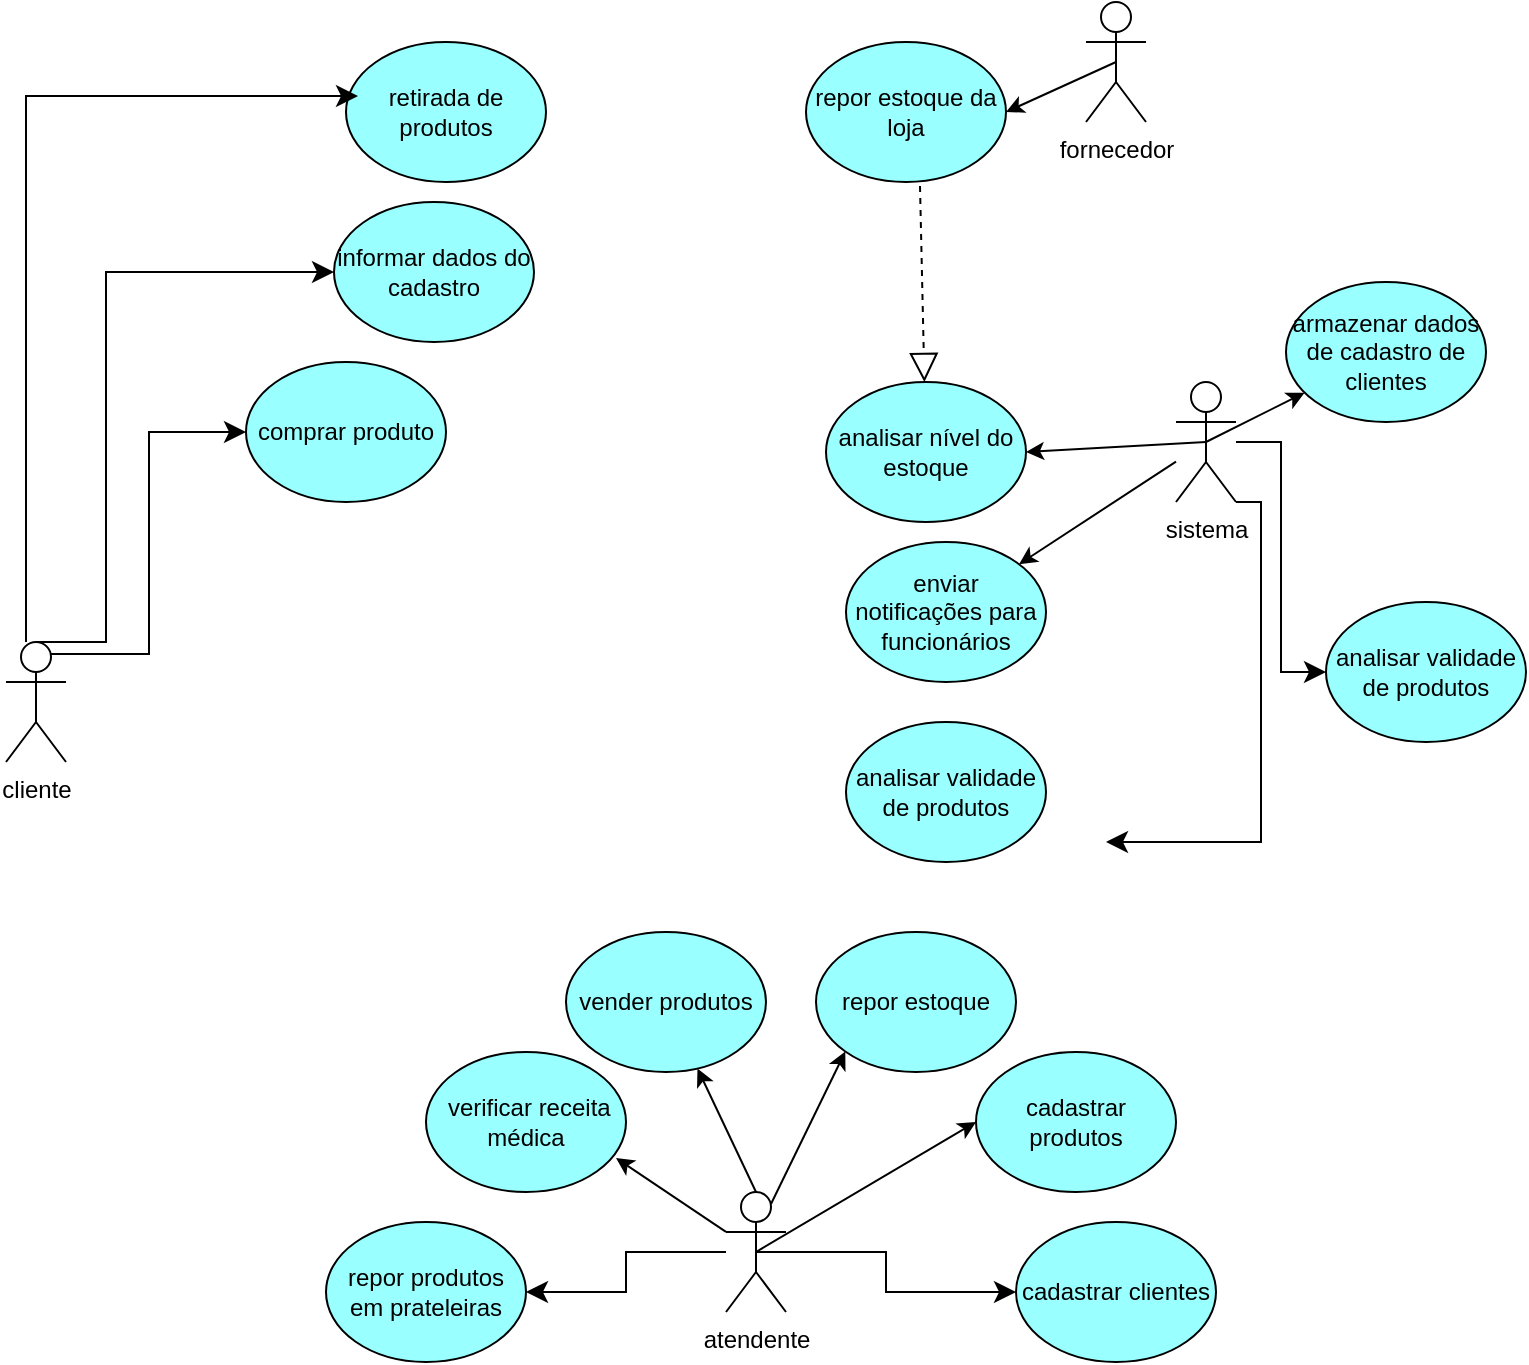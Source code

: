 <mxfile version="26.1.3" pages="2">
  <diagram name="Página-1" id="D3tnb2ox6H-AP5U4vuEf">
    <mxGraphModel dx="1426" dy="1950" grid="1" gridSize="10" guides="1" tooltips="1" connect="1" arrows="1" fold="1" page="1" pageScale="1" pageWidth="827" pageHeight="1169" math="0" shadow="0">
      <root>
        <mxCell id="0" />
        <mxCell id="1" parent="0" />
        <mxCell id="rVzyKmD2K89AZ_dwAiuH-1" value="comprar produto" style="ellipse;whiteSpace=wrap;html=1;fillColor=#99FFFF;" vertex="1" parent="1">
          <mxGeometry x="270" y="120" width="100" height="70" as="geometry" />
        </mxCell>
        <mxCell id="rVzyKmD2K89AZ_dwAiuH-2" value="cadastrar produtos" style="ellipse;whiteSpace=wrap;html=1;fillColor=#99FFFF;" vertex="1" parent="1">
          <mxGeometry x="635" y="465" width="100" height="70" as="geometry" />
        </mxCell>
        <mxCell id="rVzyKmD2K89AZ_dwAiuH-4" value="repor estoque da loja" style="ellipse;whiteSpace=wrap;html=1;fillColor=#99FFFF;" vertex="1" parent="1">
          <mxGeometry x="550" y="-40" width="100" height="70" as="geometry" />
        </mxCell>
        <mxCell id="rVzyKmD2K89AZ_dwAiuH-5" value="enviar notificações para funcionários" style="ellipse;whiteSpace=wrap;html=1;fillColor=#99FFFF;" vertex="1" parent="1">
          <mxGeometry x="570" y="210" width="100" height="70" as="geometry" />
        </mxCell>
        <mxCell id="rVzyKmD2K89AZ_dwAiuH-6" value="analisar nível do estoque" style="ellipse;whiteSpace=wrap;html=1;fillColor=#99FFFF;" vertex="1" parent="1">
          <mxGeometry x="560" y="130" width="100" height="70" as="geometry" />
        </mxCell>
        <mxCell id="rVzyKmD2K89AZ_dwAiuH-7" value="analisar validade de produtos" style="ellipse;whiteSpace=wrap;html=1;fillColor=#99FFFF;" vertex="1" parent="1">
          <mxGeometry x="810" y="240" width="100" height="70" as="geometry" />
        </mxCell>
        <mxCell id="rVzyKmD2K89AZ_dwAiuH-8" value="informar dados do cadastro" style="ellipse;whiteSpace=wrap;html=1;fillColor=#99FFFF;" vertex="1" parent="1">
          <mxGeometry x="314" y="40" width="100" height="70" as="geometry" />
        </mxCell>
        <mxCell id="rVzyKmD2K89AZ_dwAiuH-9" value="repor estoque" style="ellipse;whiteSpace=wrap;html=1;fillColor=#99FFFF;" vertex="1" parent="1">
          <mxGeometry x="555" y="405" width="100" height="70" as="geometry" />
        </mxCell>
        <mxCell id="rVzyKmD2K89AZ_dwAiuH-10" value="armazenar dados de cadastro de clientes" style="ellipse;whiteSpace=wrap;html=1;fillColor=#99FFFF;" vertex="1" parent="1">
          <mxGeometry x="790" y="80" width="100" height="70" as="geometry" />
        </mxCell>
        <mxCell id="rVzyKmD2K89AZ_dwAiuH-11" value="&amp;nbsp;verificar receita médica" style="ellipse;whiteSpace=wrap;html=1;fillColor=#99FFFF;" vertex="1" parent="1">
          <mxGeometry x="360" y="465" width="100" height="70" as="geometry" />
        </mxCell>
        <mxCell id="rVzyKmD2K89AZ_dwAiuH-12" value="vender produtos" style="ellipse;whiteSpace=wrap;html=1;fillColor=#99FFFF;" vertex="1" parent="1">
          <mxGeometry x="430" y="405" width="100" height="70" as="geometry" />
        </mxCell>
        <mxCell id="rVzyKmD2K89AZ_dwAiuH-13" value="cadastrar clientes" style="ellipse;whiteSpace=wrap;html=1;fillColor=#99FFFF;" vertex="1" parent="1">
          <mxGeometry x="655" y="550" width="100" height="70" as="geometry" />
        </mxCell>
        <mxCell id="rVzyKmD2K89AZ_dwAiuH-14" value="repor produtos em prateleiras" style="ellipse;whiteSpace=wrap;html=1;fillColor=#99FFFF;" vertex="1" parent="1">
          <mxGeometry x="310" y="550" width="100" height="70" as="geometry" />
        </mxCell>
        <mxCell id="rVzyKmD2K89AZ_dwAiuH-15" value="retirada de produtos" style="ellipse;whiteSpace=wrap;html=1;fillColor=#99FFFF;" vertex="1" parent="1">
          <mxGeometry x="320" y="-40" width="100" height="70" as="geometry" />
        </mxCell>
        <mxCell id="rVzyKmD2K89AZ_dwAiuH-18" value="" style="endArrow=classic;html=1;rounded=0;" edge="1" parent="1" source="rVzyKmD2K89AZ_dwAiuH-34" target="rVzyKmD2K89AZ_dwAiuH-5">
          <mxGeometry width="50" height="50" relative="1" as="geometry">
            <mxPoint x="650" y="290" as="sourcePoint" />
            <mxPoint x="700" y="240" as="targetPoint" />
          </mxGeometry>
        </mxCell>
        <mxCell id="rVzyKmD2K89AZ_dwAiuH-20" value="" style="endArrow=classic;html=1;rounded=0;exitX=0.5;exitY=0.5;exitDx=0;exitDy=0;exitPerimeter=0;entryX=1;entryY=0.5;entryDx=0;entryDy=0;" edge="1" parent="1" source="rVzyKmD2K89AZ_dwAiuH-34" target="rVzyKmD2K89AZ_dwAiuH-6">
          <mxGeometry width="50" height="50" relative="1" as="geometry">
            <mxPoint x="630" y="130" as="sourcePoint" />
            <mxPoint x="680" y="80" as="targetPoint" />
          </mxGeometry>
        </mxCell>
        <mxCell id="rVzyKmD2K89AZ_dwAiuH-21" value="" style="endArrow=classic;html=1;rounded=0;exitX=0.5;exitY=0;exitDx=0;exitDy=0;exitPerimeter=0;" edge="1" parent="1" source="rVzyKmD2K89AZ_dwAiuH-32" target="rVzyKmD2K89AZ_dwAiuH-12">
          <mxGeometry width="50" height="50" relative="1" as="geometry">
            <mxPoint x="345" y="430" as="sourcePoint" />
            <mxPoint x="520" y="475" as="targetPoint" />
          </mxGeometry>
        </mxCell>
        <mxCell id="rVzyKmD2K89AZ_dwAiuH-24" value="" style="endArrow=classic;html=1;rounded=0;entryX=0.95;entryY=0.757;entryDx=0;entryDy=0;entryPerimeter=0;" edge="1" parent="1" source="rVzyKmD2K89AZ_dwAiuH-32" target="rVzyKmD2K89AZ_dwAiuH-11">
          <mxGeometry width="50" height="50" relative="1" as="geometry">
            <mxPoint x="400" y="415" as="sourcePoint" />
            <mxPoint x="450" y="365" as="targetPoint" />
          </mxGeometry>
        </mxCell>
        <mxCell id="rVzyKmD2K89AZ_dwAiuH-26" value="" style="endArrow=classic;html=1;rounded=0;exitX=0.75;exitY=0.1;exitDx=0;exitDy=0;exitPerimeter=0;entryX=0;entryY=1;entryDx=0;entryDy=0;" edge="1" parent="1" source="rVzyKmD2K89AZ_dwAiuH-32" target="rVzyKmD2K89AZ_dwAiuH-9">
          <mxGeometry width="50" height="50" relative="1" as="geometry">
            <mxPoint x="570" y="415" as="sourcePoint" />
            <mxPoint x="620" y="365" as="targetPoint" />
          </mxGeometry>
        </mxCell>
        <mxCell id="rVzyKmD2K89AZ_dwAiuH-29" value="cliente" style="shape=umlActor;verticalLabelPosition=bottom;verticalAlign=top;html=1;outlineConnect=0;" vertex="1" parent="1">
          <mxGeometry x="150" y="260" width="30" height="60" as="geometry" />
        </mxCell>
        <mxCell id="rVzyKmD2K89AZ_dwAiuH-32" value="atendente" style="shape=umlActor;verticalLabelPosition=bottom;verticalAlign=top;html=1;outlineConnect=0;" vertex="1" parent="1">
          <mxGeometry x="510" y="535" width="30" height="60" as="geometry" />
        </mxCell>
        <mxCell id="rVzyKmD2K89AZ_dwAiuH-34" value="sistema" style="shape=umlActor;verticalLabelPosition=bottom;verticalAlign=top;html=1;outlineConnect=0;" vertex="1" parent="1">
          <mxGeometry x="735" y="130" width="30" height="60" as="geometry" />
        </mxCell>
        <mxCell id="rVzyKmD2K89AZ_dwAiuH-35" value="fornecedor" style="shape=umlActor;verticalLabelPosition=bottom;verticalAlign=top;html=1;outlineConnect=0;" vertex="1" parent="1">
          <mxGeometry x="690" y="-60" width="30" height="60" as="geometry" />
        </mxCell>
        <mxCell id="rVzyKmD2K89AZ_dwAiuH-37" value="" style="endArrow=classic;html=1;rounded=0;exitX=0.5;exitY=0.5;exitDx=0;exitDy=0;exitPerimeter=0;" edge="1" parent="1" source="rVzyKmD2K89AZ_dwAiuH-34" target="rVzyKmD2K89AZ_dwAiuH-10">
          <mxGeometry width="50" height="50" relative="1" as="geometry">
            <mxPoint x="820" y="220" as="sourcePoint" />
            <mxPoint x="870" y="170" as="targetPoint" />
          </mxGeometry>
        </mxCell>
        <mxCell id="rVzyKmD2K89AZ_dwAiuH-38" value="" style="endArrow=classic;html=1;rounded=0;exitX=0.5;exitY=0.5;exitDx=0;exitDy=0;exitPerimeter=0;entryX=1;entryY=0.5;entryDx=0;entryDy=0;" edge="1" parent="1" source="rVzyKmD2K89AZ_dwAiuH-35" target="rVzyKmD2K89AZ_dwAiuH-4">
          <mxGeometry width="50" height="50" relative="1" as="geometry">
            <mxPoint x="670" y="-150" as="sourcePoint" />
            <mxPoint x="720" y="-200" as="targetPoint" />
          </mxGeometry>
        </mxCell>
        <mxCell id="rVzyKmD2K89AZ_dwAiuH-39" value="" style="endArrow=classic;html=1;rounded=0;exitX=0.5;exitY=0.5;exitDx=0;exitDy=0;exitPerimeter=0;entryX=0;entryY=0.5;entryDx=0;entryDy=0;" edge="1" parent="1" source="rVzyKmD2K89AZ_dwAiuH-32" target="rVzyKmD2K89AZ_dwAiuH-2">
          <mxGeometry width="50" height="50" relative="1" as="geometry">
            <mxPoint x="715" y="485" as="sourcePoint" />
            <mxPoint x="765" y="435" as="targetPoint" />
          </mxGeometry>
        </mxCell>
        <mxCell id="rVzyKmD2K89AZ_dwAiuH-42" value="" style="edgeStyle=elbowEdgeStyle;elbow=horizontal;endArrow=classic;html=1;curved=0;rounded=0;endSize=8;startSize=8;exitX=0.75;exitY=0.1;exitDx=0;exitDy=0;exitPerimeter=0;entryX=0;entryY=0.5;entryDx=0;entryDy=0;" edge="1" parent="1" source="rVzyKmD2K89AZ_dwAiuH-29" target="rVzyKmD2K89AZ_dwAiuH-1">
          <mxGeometry width="50" height="50" relative="1" as="geometry">
            <mxPoint x="390" y="260" as="sourcePoint" />
            <mxPoint x="280" y="230" as="targetPoint" />
          </mxGeometry>
        </mxCell>
        <mxCell id="rVzyKmD2K89AZ_dwAiuH-43" value="" style="edgeStyle=elbowEdgeStyle;elbow=horizontal;endArrow=classic;html=1;curved=0;rounded=0;endSize=8;startSize=8;exitX=0.5;exitY=0;exitDx=0;exitDy=0;exitPerimeter=0;entryX=0;entryY=0.5;entryDx=0;entryDy=0;" edge="1" parent="1" source="rVzyKmD2K89AZ_dwAiuH-29" target="rVzyKmD2K89AZ_dwAiuH-8">
          <mxGeometry width="50" height="50" relative="1" as="geometry">
            <mxPoint x="390" y="260" as="sourcePoint" />
            <mxPoint x="440" y="210" as="targetPoint" />
            <Array as="points">
              <mxPoint x="200" y="160" />
            </Array>
          </mxGeometry>
        </mxCell>
        <mxCell id="rVzyKmD2K89AZ_dwAiuH-44" value="" style="edgeStyle=elbowEdgeStyle;elbow=horizontal;endArrow=classic;html=1;curved=0;rounded=0;endSize=8;startSize=8;entryX=0.06;entryY=0.386;entryDx=0;entryDy=0;entryPerimeter=0;" edge="1" parent="1" source="rVzyKmD2K89AZ_dwAiuH-29" target="rVzyKmD2K89AZ_dwAiuH-15">
          <mxGeometry width="50" height="50" relative="1" as="geometry">
            <mxPoint x="390" y="260" as="sourcePoint" />
            <mxPoint x="440" y="210" as="targetPoint" />
            <Array as="points">
              <mxPoint x="160" y="160" />
            </Array>
          </mxGeometry>
        </mxCell>
        <mxCell id="rVzyKmD2K89AZ_dwAiuH-45" value="" style="endArrow=block;dashed=1;endFill=0;endSize=12;html=1;rounded=0;exitX=0.57;exitY=1.029;exitDx=0;exitDy=0;exitPerimeter=0;" edge="1" parent="1" source="rVzyKmD2K89AZ_dwAiuH-4" target="rVzyKmD2K89AZ_dwAiuH-6">
          <mxGeometry width="160" relative="1" as="geometry">
            <mxPoint x="330" y="250" as="sourcePoint" />
            <mxPoint x="490" y="250" as="targetPoint" />
          </mxGeometry>
        </mxCell>
        <mxCell id="I2Ougg5PVnbXR1l1IL3P-1" value="" style="edgeStyle=elbowEdgeStyle;elbow=horizontal;endArrow=classic;html=1;curved=0;rounded=0;endSize=8;startSize=8;entryX=0;entryY=0.5;entryDx=0;entryDy=0;" edge="1" parent="1" source="rVzyKmD2K89AZ_dwAiuH-34" target="rVzyKmD2K89AZ_dwAiuH-7">
          <mxGeometry width="50" height="50" relative="1" as="geometry">
            <mxPoint x="750" y="260" as="sourcePoint" />
            <mxPoint x="820" y="290" as="targetPoint" />
          </mxGeometry>
        </mxCell>
        <mxCell id="I2Ougg5PVnbXR1l1IL3P-2" value="" style="edgeStyle=elbowEdgeStyle;elbow=horizontal;endArrow=classic;html=1;curved=0;rounded=0;endSize=8;startSize=8;exitX=0.5;exitY=0.5;exitDx=0;exitDy=0;exitPerimeter=0;entryX=0;entryY=0.5;entryDx=0;entryDy=0;" edge="1" parent="1" source="rVzyKmD2K89AZ_dwAiuH-32" target="rVzyKmD2K89AZ_dwAiuH-13">
          <mxGeometry width="50" height="50" relative="1" as="geometry">
            <mxPoint x="610" y="595" as="sourcePoint" />
            <mxPoint x="660" y="545" as="targetPoint" />
          </mxGeometry>
        </mxCell>
        <mxCell id="I2Ougg5PVnbXR1l1IL3P-3" value="" style="edgeStyle=elbowEdgeStyle;elbow=horizontal;endArrow=classic;html=1;curved=0;rounded=0;endSize=8;startSize=8;entryX=1;entryY=0.5;entryDx=0;entryDy=0;" edge="1" parent="1" source="rVzyKmD2K89AZ_dwAiuH-32" target="rVzyKmD2K89AZ_dwAiuH-14">
          <mxGeometry width="50" height="50" relative="1" as="geometry">
            <mxPoint x="450" y="590" as="sourcePoint" />
            <mxPoint x="410" y="610" as="targetPoint" />
          </mxGeometry>
        </mxCell>
        <mxCell id="oGDPo4GJHQUXMuWUR35K-1" value="" style="edgeStyle=elbowEdgeStyle;elbow=horizontal;endArrow=classic;html=1;curved=0;rounded=0;endSize=8;startSize=8;exitX=1;exitY=1;exitDx=0;exitDy=0;exitPerimeter=0;" edge="1" parent="1" source="rVzyKmD2K89AZ_dwAiuH-34">
          <mxGeometry width="50" height="50" relative="1" as="geometry">
            <mxPoint x="772.5" y="200" as="sourcePoint" />
            <mxPoint x="700" y="360" as="targetPoint" />
            <Array as="points">
              <mxPoint x="777.5" y="400" />
            </Array>
          </mxGeometry>
        </mxCell>
        <mxCell id="oGDPo4GJHQUXMuWUR35K-2" value="analisar validade de produtos" style="ellipse;whiteSpace=wrap;html=1;fillColor=#99FFFF;" vertex="1" parent="1">
          <mxGeometry x="570" y="300" width="100" height="70" as="geometry" />
        </mxCell>
      </root>
    </mxGraphModel>
  </diagram>
  <diagram id="jsxP40UR1Nhzn40S-KiR" name="Página-2">
    <mxGraphModel dx="1426" dy="781" grid="1" gridSize="10" guides="1" tooltips="1" connect="1" arrows="1" fold="1" page="1" pageScale="1" pageWidth="827" pageHeight="1169" math="0" shadow="0">
      <root>
        <mxCell id="0" />
        <mxCell id="1" parent="0" />
        <mxCell id="EJwu-LyOwJhKZdO7Sxwc-1" value="Cliente" style="swimlane;fontStyle=1;align=center;verticalAlign=top;childLayout=stackLayout;horizontal=1;startSize=26;horizontalStack=0;resizeParent=1;resizeParentMax=0;resizeLast=0;collapsible=1;marginBottom=0;whiteSpace=wrap;html=1;" vertex="1" parent="1">
          <mxGeometry x="30" y="60" width="190" height="228" as="geometry" />
        </mxCell>
        <mxCell id="EJwu-LyOwJhKZdO7Sxwc-2" value="+ nome&lt;span style=&quot;background-color: transparent; color: light-dark(rgb(0, 0, 0), rgb(255, 255, 255));&quot;&gt;: string&lt;/span&gt;&lt;div&gt;+ email: strings&lt;/div&gt;&lt;div&gt;+ número:&amp;nbsp;&lt;/div&gt;&lt;div&gt;+ cpf: string&lt;/div&gt;&lt;div&gt;&lt;br&gt;&lt;div&gt;&lt;span style=&quot;background-color: transparent; color: light-dark(rgb(0, 0, 0), rgb(255, 255, 255));&quot;&gt;&lt;br&gt;&lt;/span&gt;&lt;/div&gt;&lt;/div&gt;" style="text;strokeColor=none;fillColor=none;align=left;verticalAlign=top;spacingLeft=4;spacingRight=4;overflow=hidden;rotatable=0;points=[[0,0.5],[1,0.5]];portConstraint=eastwest;whiteSpace=wrap;html=1;" vertex="1" parent="EJwu-LyOwJhKZdO7Sxwc-1">
          <mxGeometry y="26" width="190" height="84" as="geometry" />
        </mxCell>
        <mxCell id="EJwu-LyOwJhKZdO7Sxwc-3" value="" style="line;strokeWidth=1;fillColor=none;align=left;verticalAlign=middle;spacingTop=-1;spacingLeft=3;spacingRight=3;rotatable=0;labelPosition=right;points=[];portConstraint=eastwest;strokeColor=inherit;" vertex="1" parent="EJwu-LyOwJhKZdO7Sxwc-1">
          <mxGeometry y="110" width="190" height="8" as="geometry" />
        </mxCell>
        <mxCell id="EJwu-LyOwJhKZdO7Sxwc-4" value="+ comprarProduto():&amp;nbsp;&lt;div&gt;+ cadastrar()&lt;/div&gt;" style="text;strokeColor=none;fillColor=none;align=left;verticalAlign=top;spacingLeft=4;spacingRight=4;overflow=hidden;rotatable=0;points=[[0,0.5],[1,0.5]];portConstraint=eastwest;whiteSpace=wrap;html=1;" vertex="1" parent="EJwu-LyOwJhKZdO7Sxwc-1">
          <mxGeometry y="118" width="190" height="110" as="geometry" />
        </mxCell>
        <mxCell id="EJwu-LyOwJhKZdO7Sxwc-13" value="Atendente" style="swimlane;fontStyle=1;align=center;verticalAlign=top;childLayout=stackLayout;horizontal=1;startSize=26;horizontalStack=0;resizeParent=1;resizeParentMax=0;resizeLast=0;collapsible=1;marginBottom=0;whiteSpace=wrap;html=1;" vertex="1" parent="1">
          <mxGeometry x="450" y="60" width="190" height="228" as="geometry" />
        </mxCell>
        <mxCell id="EJwu-LyOwJhKZdO7Sxwc-14" value="+ nome&lt;span style=&quot;background-color: transparent; color: light-dark(rgb(0, 0, 0), rgb(255, 255, 255));&quot;&gt;: string&lt;/span&gt;&lt;div&gt;+ turno: strings&lt;/div&gt;&lt;div&gt;+ id:int&amp;nbsp;&lt;/div&gt;&lt;div&gt;+ senha: string&lt;/div&gt;&lt;div&gt;&lt;br&gt;&lt;div&gt;&lt;span style=&quot;background-color: transparent; color: light-dark(rgb(0, 0, 0), rgb(255, 255, 255));&quot;&gt;&lt;br&gt;&lt;/span&gt;&lt;/div&gt;&lt;/div&gt;" style="text;strokeColor=none;fillColor=none;align=left;verticalAlign=top;spacingLeft=4;spacingRight=4;overflow=hidden;rotatable=0;points=[[0,0.5],[1,0.5]];portConstraint=eastwest;whiteSpace=wrap;html=1;" vertex="1" parent="EJwu-LyOwJhKZdO7Sxwc-13">
          <mxGeometry y="26" width="190" height="84" as="geometry" />
        </mxCell>
        <mxCell id="EJwu-LyOwJhKZdO7Sxwc-15" value="" style="line;strokeWidth=1;fillColor=none;align=left;verticalAlign=middle;spacingTop=-1;spacingLeft=3;spacingRight=3;rotatable=0;labelPosition=right;points=[];portConstraint=eastwest;strokeColor=inherit;" vertex="1" parent="EJwu-LyOwJhKZdO7Sxwc-13">
          <mxGeometry y="110" width="190" height="8" as="geometry" />
        </mxCell>
        <mxCell id="EJwu-LyOwJhKZdO7Sxwc-16" value="+ venderProduto():&amp;nbsp;&lt;div&gt;+ logarAtendente&lt;/div&gt;&lt;div&gt;&lt;br&gt;&lt;/div&gt;" style="text;strokeColor=none;fillColor=none;align=left;verticalAlign=top;spacingLeft=4;spacingRight=4;overflow=hidden;rotatable=0;points=[[0,0.5],[1,0.5]];portConstraint=eastwest;whiteSpace=wrap;html=1;" vertex="1" parent="EJwu-LyOwJhKZdO7Sxwc-13">
          <mxGeometry y="118" width="190" height="110" as="geometry" />
        </mxCell>
        <mxCell id="EJwu-LyOwJhKZdO7Sxwc-19" value="" style="edgeStyle=elbowEdgeStyle;elbow=horizontal;endArrow=classic;html=1;curved=0;rounded=0;endSize=8;startSize=8;exitX=1;exitY=0.055;exitDx=0;exitDy=0;exitPerimeter=0;entryX=-0.021;entryY=0.309;entryDx=0;entryDy=0;entryPerimeter=0;" edge="1" parent="1" source="EJwu-LyOwJhKZdO7Sxwc-4" target="EJwu-LyOwJhKZdO7Sxwc-16">
          <mxGeometry width="50" height="50" relative="1" as="geometry">
            <mxPoint x="300" y="230" as="sourcePoint" />
            <mxPoint x="350" y="180" as="targetPoint" />
          </mxGeometry>
        </mxCell>
        <mxCell id="EJwu-LyOwJhKZdO7Sxwc-20" value="Produto" style="swimlane;fontStyle=1;align=center;verticalAlign=top;childLayout=stackLayout;horizontal=1;startSize=26;horizontalStack=0;resizeParent=1;resizeParentMax=0;resizeLast=0;collapsible=1;marginBottom=0;whiteSpace=wrap;html=1;" vertex="1" parent="1">
          <mxGeometry x="30" y="320" width="190" height="228" as="geometry" />
        </mxCell>
        <mxCell id="EJwu-LyOwJhKZdO7Sxwc-21" value="+ nome&lt;span style=&quot;background-color: transparent; color: light-dark(rgb(0, 0, 0), rgb(255, 255, 255));&quot;&gt;: string&lt;/span&gt;&lt;div&gt;+ validade: strings&lt;/div&gt;&lt;div&gt;+ id: int&lt;/div&gt;&lt;div&gt;+ preço: string&lt;/div&gt;&lt;div&gt;+ quantidade:alt&lt;/div&gt;&lt;div&gt;&lt;br&gt;&lt;div&gt;&lt;span style=&quot;background-color: transparent; color: light-dark(rgb(0, 0, 0), rgb(255, 255, 255));&quot;&gt;&lt;br&gt;&lt;/span&gt;&lt;/div&gt;&lt;/div&gt;" style="text;strokeColor=none;fillColor=none;align=left;verticalAlign=top;spacingLeft=4;spacingRight=4;overflow=hidden;rotatable=0;points=[[0,0.5],[1,0.5]];portConstraint=eastwest;whiteSpace=wrap;html=1;" vertex="1" parent="EJwu-LyOwJhKZdO7Sxwc-20">
          <mxGeometry y="26" width="190" height="84" as="geometry" />
        </mxCell>
        <mxCell id="EJwu-LyOwJhKZdO7Sxwc-22" value="" style="line;strokeWidth=1;fillColor=none;align=left;verticalAlign=middle;spacingTop=-1;spacingLeft=3;spacingRight=3;rotatable=0;labelPosition=right;points=[];portConstraint=eastwest;strokeColor=inherit;" vertex="1" parent="EJwu-LyOwJhKZdO7Sxwc-20">
          <mxGeometry y="110" width="190" height="8" as="geometry" />
        </mxCell>
        <mxCell id="EJwu-LyOwJhKZdO7Sxwc-23" value="+ cadastrarProduto():string" style="text;strokeColor=none;fillColor=none;align=left;verticalAlign=top;spacingLeft=4;spacingRight=4;overflow=hidden;rotatable=0;points=[[0,0.5],[1,0.5]];portConstraint=eastwest;whiteSpace=wrap;html=1;" vertex="1" parent="EJwu-LyOwJhKZdO7Sxwc-20">
          <mxGeometry y="118" width="190" height="110" as="geometry" />
        </mxCell>
        <mxCell id="EJwu-LyOwJhKZdO7Sxwc-24" value="Receita" style="swimlane;fontStyle=1;align=center;verticalAlign=top;childLayout=stackLayout;horizontal=1;startSize=26;horizontalStack=0;resizeParent=1;resizeParentMax=0;resizeLast=0;collapsible=1;marginBottom=0;whiteSpace=wrap;html=1;" vertex="1" parent="1">
          <mxGeometry x="250" y="320" width="190" height="228" as="geometry" />
        </mxCell>
        <mxCell id="EJwu-LyOwJhKZdO7Sxwc-25" value="+ nomedomédico&lt;span style=&quot;background-color: transparent; color: light-dark(rgb(0, 0, 0), rgb(255, 255, 255));&quot;&gt;: string&lt;/span&gt;&lt;div&gt;+ validade: int&lt;/div&gt;&lt;div&gt;+ id: int&lt;/div&gt;&lt;div&gt;+ nomedopaciente:string&lt;/div&gt;&lt;div&gt;+prescrição:string&lt;/div&gt;&lt;div&gt;&lt;br&gt;&lt;div&gt;&lt;span style=&quot;background-color: transparent; color: light-dark(rgb(0, 0, 0), rgb(255, 255, 255));&quot;&gt;&lt;br&gt;&lt;/span&gt;&lt;/div&gt;&lt;/div&gt;" style="text;strokeColor=none;fillColor=none;align=left;verticalAlign=top;spacingLeft=4;spacingRight=4;overflow=hidden;rotatable=0;points=[[0,0.5],[1,0.5]];portConstraint=eastwest;whiteSpace=wrap;html=1;" vertex="1" parent="EJwu-LyOwJhKZdO7Sxwc-24">
          <mxGeometry y="26" width="190" height="84" as="geometry" />
        </mxCell>
        <mxCell id="EJwu-LyOwJhKZdO7Sxwc-26" value="" style="line;strokeWidth=1;fillColor=none;align=left;verticalAlign=middle;spacingTop=-1;spacingLeft=3;spacingRight=3;rotatable=0;labelPosition=right;points=[];portConstraint=eastwest;strokeColor=inherit;" vertex="1" parent="EJwu-LyOwJhKZdO7Sxwc-24">
          <mxGeometry y="110" width="190" height="8" as="geometry" />
        </mxCell>
        <mxCell id="EJwu-LyOwJhKZdO7Sxwc-27" value="&lt;div&gt;+ cadastrarReceita():&lt;/div&gt;" style="text;strokeColor=none;fillColor=none;align=left;verticalAlign=top;spacingLeft=4;spacingRight=4;overflow=hidden;rotatable=0;points=[[0,0.5],[1,0.5]];portConstraint=eastwest;whiteSpace=wrap;html=1;" vertex="1" parent="EJwu-LyOwJhKZdO7Sxwc-24">
          <mxGeometry y="118" width="190" height="110" as="geometry" />
        </mxCell>
      </root>
    </mxGraphModel>
  </diagram>
</mxfile>
